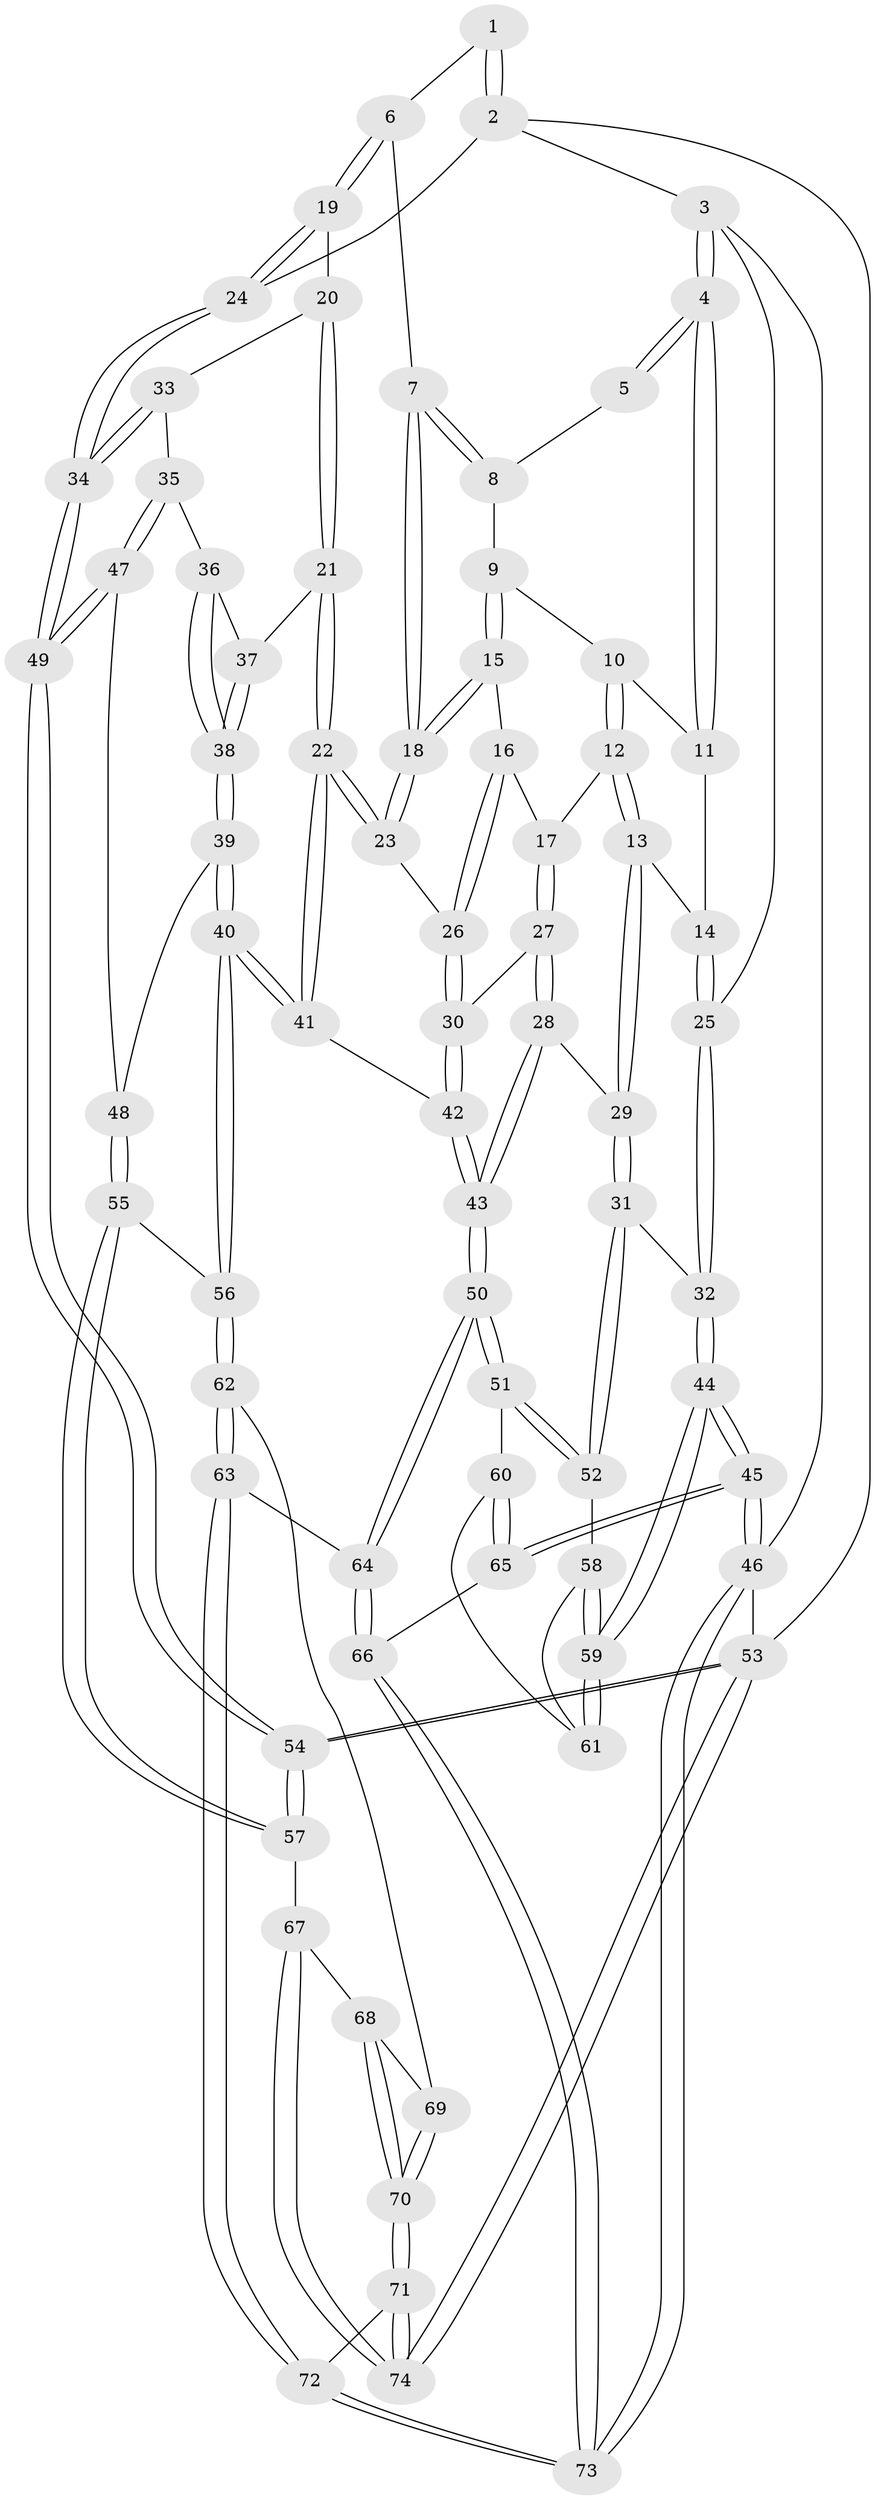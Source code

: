 // Generated by graph-tools (version 1.1) at 2025/27/03/09/25 03:27:12]
// undirected, 74 vertices, 182 edges
graph export_dot {
graph [start="1"]
  node [color=gray90,style=filled];
  1 [pos="+0.8217121548216336+0"];
  2 [pos="+1+0"];
  3 [pos="+0+0"];
  4 [pos="+0+0"];
  5 [pos="+0.40872559703645206+0"];
  6 [pos="+0.6796301895947997+0.17731625584407276"];
  7 [pos="+0.669222249175852+0.17994381026860526"];
  8 [pos="+0.4563209263784146+0.08382471621960849"];
  9 [pos="+0.41515220872765324+0.1521059032259152"];
  10 [pos="+0.3774669295756823+0.16712854004749178"];
  11 [pos="+0.37346625146432594+0.16722164623041066"];
  12 [pos="+0.3463800251145492+0.29255975777884835"];
  13 [pos="+0.24422925079179528+0.3086761569168694"];
  14 [pos="+0.18342338675735154+0.21827287797131698"];
  15 [pos="+0.4641032827949484+0.26749568168153476"];
  16 [pos="+0.44483394744494925+0.2962851296993959"];
  17 [pos="+0.3914105276935665+0.31722698799397814"];
  18 [pos="+0.5821776099932499+0.27758042342831596"];
  19 [pos="+0.7047222881790061+0.19803787396504244"];
  20 [pos="+0.780162860209136+0.3258151677774196"];
  21 [pos="+0.7638737119735367+0.3578457999561168"];
  22 [pos="+0.5965922102883464+0.4393159622597338"];
  23 [pos="+0.5785102681369105+0.3933968580210243"];
  24 [pos="+1+0.11359277105428454"];
  25 [pos="+0+0"];
  26 [pos="+0.4714106728271543+0.36758639165081564"];
  27 [pos="+0.3690200604324454+0.4354564568179546"];
  28 [pos="+0.3167418215188002+0.453713006216859"];
  29 [pos="+0.2534440510060496+0.43420033931691143"];
  30 [pos="+0.4062153626379116+0.4411839848930014"];
  31 [pos="+0.14340601793586544+0.5020141805936746"];
  32 [pos="+0+0.06789117782914621"];
  33 [pos="+0.8653602031373465+0.33043148134423295"];
  34 [pos="+1+0.2400431115583946"];
  35 [pos="+0.8745662847744389+0.48939254727480264"];
  36 [pos="+0.8407782411309901+0.4759560899553605"];
  37 [pos="+0.766992646408515+0.3779611208782928"];
  38 [pos="+0.750252421127871+0.4978762103107069"];
  39 [pos="+0.7349755830597224+0.5233069281691552"];
  40 [pos="+0.6421261420616657+0.5865222880811763"];
  41 [pos="+0.5816281206512018+0.5246333280141602"];
  42 [pos="+0.532249471006617+0.5291076675196316"];
  43 [pos="+0.3694716751122884+0.6542543418485521"];
  44 [pos="+0+0.6585056686917499"];
  45 [pos="+0+0.9230387937329193"];
  46 [pos="+0+1"];
  47 [pos="+0.9045947581106141+0.5244724352462331"];
  48 [pos="+0.8803120746080474+0.5563677526355761"];
  49 [pos="+1+0.46065883340057123"];
  50 [pos="+0.3459874659815451+0.7088628490099665"];
  51 [pos="+0.2338251015926429+0.6585055225015651"];
  52 [pos="+0.13970512824721534+0.5187798280382389"];
  53 [pos="+1+1"];
  54 [pos="+1+0.7746953971564641"];
  55 [pos="+0.8236669668397283+0.7572984346130078"];
  56 [pos="+0.6709802029074046+0.6841260851965322"];
  57 [pos="+0.8360916981533579+0.7721243261353573"];
  58 [pos="+0.10022270439335153+0.5487191769000571"];
  59 [pos="+0+0.6464664329967597"];
  60 [pos="+0.11512776875884868+0.7333193285636487"];
  61 [pos="+0.09100606541813584+0.7092039384584725"];
  62 [pos="+0.49133984499583094+0.8249904343538402"];
  63 [pos="+0.4690656348293669+0.825846269419889"];
  64 [pos="+0.3622887254916183+0.7597870197466418"];
  65 [pos="+0.1023168390945589+0.8550802958660674"];
  66 [pos="+0.19423062977460825+0.8994006494127069"];
  67 [pos="+0.8037334610850535+0.8860206429733924"];
  68 [pos="+0.6888291972292927+0.9063793577605074"];
  69 [pos="+0.5387576080042384+0.8728035413788962"];
  70 [pos="+0.6080487415707253+1"];
  71 [pos="+0.6396625443528001+1"];
  72 [pos="+0.3417780157909656+1"];
  73 [pos="+0.25936073620977396+1"];
  74 [pos="+0.8579603692326292+1"];
  1 -- 2;
  1 -- 2;
  1 -- 6;
  2 -- 3;
  2 -- 24;
  2 -- 53;
  3 -- 4;
  3 -- 4;
  3 -- 25;
  3 -- 46;
  4 -- 5;
  4 -- 5;
  4 -- 11;
  4 -- 11;
  5 -- 8;
  6 -- 7;
  6 -- 19;
  6 -- 19;
  7 -- 8;
  7 -- 8;
  7 -- 18;
  7 -- 18;
  8 -- 9;
  9 -- 10;
  9 -- 15;
  9 -- 15;
  10 -- 11;
  10 -- 12;
  10 -- 12;
  11 -- 14;
  12 -- 13;
  12 -- 13;
  12 -- 17;
  13 -- 14;
  13 -- 29;
  13 -- 29;
  14 -- 25;
  14 -- 25;
  15 -- 16;
  15 -- 18;
  15 -- 18;
  16 -- 17;
  16 -- 26;
  16 -- 26;
  17 -- 27;
  17 -- 27;
  18 -- 23;
  18 -- 23;
  19 -- 20;
  19 -- 24;
  19 -- 24;
  20 -- 21;
  20 -- 21;
  20 -- 33;
  21 -- 22;
  21 -- 22;
  21 -- 37;
  22 -- 23;
  22 -- 23;
  22 -- 41;
  22 -- 41;
  23 -- 26;
  24 -- 34;
  24 -- 34;
  25 -- 32;
  25 -- 32;
  26 -- 30;
  26 -- 30;
  27 -- 28;
  27 -- 28;
  27 -- 30;
  28 -- 29;
  28 -- 43;
  28 -- 43;
  29 -- 31;
  29 -- 31;
  30 -- 42;
  30 -- 42;
  31 -- 32;
  31 -- 52;
  31 -- 52;
  32 -- 44;
  32 -- 44;
  33 -- 34;
  33 -- 34;
  33 -- 35;
  34 -- 49;
  34 -- 49;
  35 -- 36;
  35 -- 47;
  35 -- 47;
  36 -- 37;
  36 -- 38;
  36 -- 38;
  37 -- 38;
  37 -- 38;
  38 -- 39;
  38 -- 39;
  39 -- 40;
  39 -- 40;
  39 -- 48;
  40 -- 41;
  40 -- 41;
  40 -- 56;
  40 -- 56;
  41 -- 42;
  42 -- 43;
  42 -- 43;
  43 -- 50;
  43 -- 50;
  44 -- 45;
  44 -- 45;
  44 -- 59;
  44 -- 59;
  45 -- 46;
  45 -- 46;
  45 -- 65;
  45 -- 65;
  46 -- 73;
  46 -- 73;
  46 -- 53;
  47 -- 48;
  47 -- 49;
  47 -- 49;
  48 -- 55;
  48 -- 55;
  49 -- 54;
  49 -- 54;
  50 -- 51;
  50 -- 51;
  50 -- 64;
  50 -- 64;
  51 -- 52;
  51 -- 52;
  51 -- 60;
  52 -- 58;
  53 -- 54;
  53 -- 54;
  53 -- 74;
  53 -- 74;
  54 -- 57;
  54 -- 57;
  55 -- 56;
  55 -- 57;
  55 -- 57;
  56 -- 62;
  56 -- 62;
  57 -- 67;
  58 -- 59;
  58 -- 59;
  58 -- 61;
  59 -- 61;
  59 -- 61;
  60 -- 61;
  60 -- 65;
  60 -- 65;
  62 -- 63;
  62 -- 63;
  62 -- 69;
  63 -- 64;
  63 -- 72;
  63 -- 72;
  64 -- 66;
  64 -- 66;
  65 -- 66;
  66 -- 73;
  66 -- 73;
  67 -- 68;
  67 -- 74;
  67 -- 74;
  68 -- 69;
  68 -- 70;
  68 -- 70;
  69 -- 70;
  69 -- 70;
  70 -- 71;
  70 -- 71;
  71 -- 72;
  71 -- 74;
  71 -- 74;
  72 -- 73;
  72 -- 73;
}
